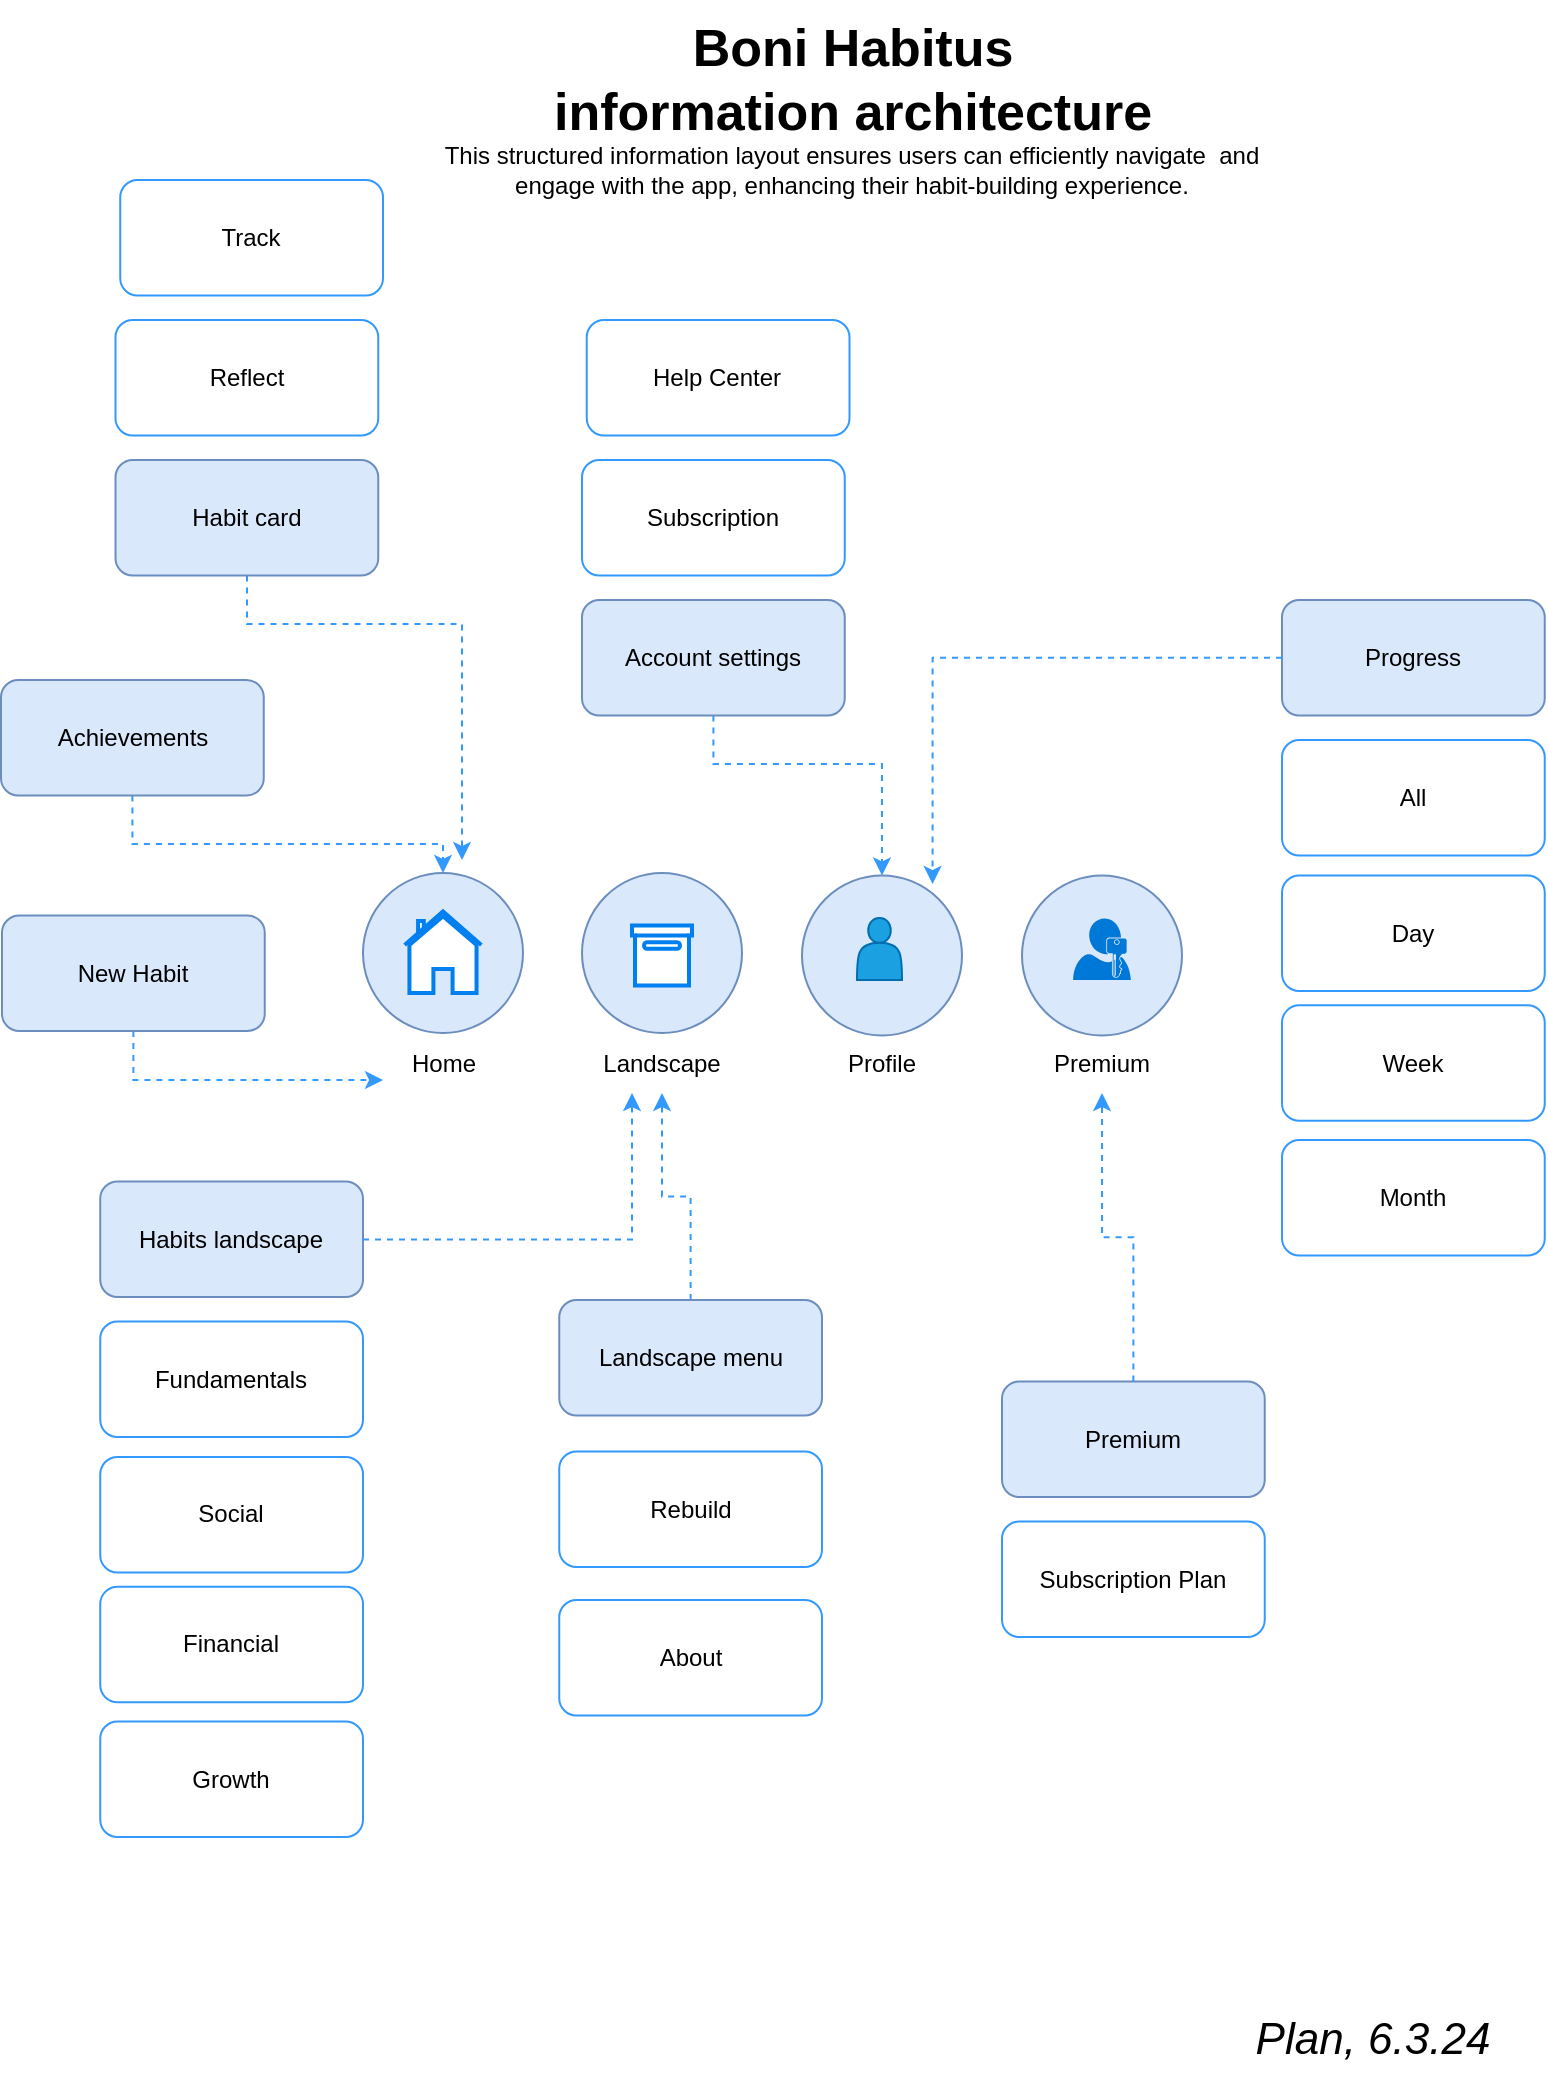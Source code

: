 <mxfile version="24.0.1" type="github">
  <diagram id="C5RBs43oDa-KdzZeNtuy" name="Page-1">
    <mxGraphModel dx="1904" dy="1035" grid="1" gridSize="10" guides="1" tooltips="1" connect="1" arrows="1" fold="1" page="1" pageScale="1" pageWidth="827" pageHeight="1169" math="0" shadow="0">
      <root>
        <mxCell id="WIyWlLk6GJQsqaUBKTNV-0" />
        <mxCell id="WIyWlLk6GJQsqaUBKTNV-1" parent="WIyWlLk6GJQsqaUBKTNV-0" />
        <mxCell id="1TVI4xtX2g-0AGL2v32P-37" value="&lt;font style=&quot;font-size: 26px;&quot;&gt;&lt;b&gt;&amp;nbsp;Boni Habitus&amp;nbsp;&lt;/b&gt;&lt;/font&gt;&lt;div&gt;&lt;font style=&quot;font-size: 26px;&quot;&gt;&lt;b style=&quot;border-color: var(--border-color);&quot;&gt;information&amp;nbsp;&lt;/b&gt;&lt;b&gt;architecture&lt;/b&gt;&lt;/font&gt;&lt;/div&gt;" style="text;html=1;align=center;verticalAlign=middle;resizable=0;points=[];autosize=1;strokeColor=none;fillColor=none;labelBackgroundColor=none;fontColor=#000000;" vertex="1" parent="WIyWlLk6GJQsqaUBKTNV-1">
          <mxGeometry x="285" y="20" width="320" height="80" as="geometry" />
        </mxCell>
        <mxCell id="1TVI4xtX2g-0AGL2v32P-38" value="&lt;font style=&quot;&quot; size=&quot;1&quot;&gt;&lt;i style=&quot;font-size: 22px;&quot;&gt;Plan, 6.3.24&lt;/i&gt;&lt;/font&gt;" style="text;html=1;align=center;verticalAlign=middle;resizable=0;points=[];autosize=1;strokeColor=none;fillColor=none;labelBackgroundColor=none;fontColor=#000000;" vertex="1" parent="WIyWlLk6GJQsqaUBKTNV-1">
          <mxGeometry x="635" y="1020" width="140" height="40" as="geometry" />
        </mxCell>
        <mxCell id="1TVI4xtX2g-0AGL2v32P-43" value="" style="ellipse;whiteSpace=wrap;html=1;aspect=fixed;fillColor=#dae8fc;strokeColor=#6c8ebf;" vertex="1" parent="WIyWlLk6GJQsqaUBKTNV-1">
          <mxGeometry x="200.5" y="456.5" width="80" height="80" as="geometry" />
        </mxCell>
        <mxCell id="1TVI4xtX2g-0AGL2v32P-44" value="Home" style="text;html=1;align=center;verticalAlign=middle;whiteSpace=wrap;rounded=0;" vertex="1" parent="WIyWlLk6GJQsqaUBKTNV-1">
          <mxGeometry x="210.5" y="536.5" width="60" height="30" as="geometry" />
        </mxCell>
        <mxCell id="1TVI4xtX2g-0AGL2v32P-45" value="This structured information layout ensures users can efficiently navigate&amp;nbsp; and engage with the app, enhancing their habit-building experience." style="text;html=1;align=center;verticalAlign=middle;whiteSpace=wrap;rounded=0;" vertex="1" parent="WIyWlLk6GJQsqaUBKTNV-1">
          <mxGeometry x="237" y="90" width="416" height="30" as="geometry" />
        </mxCell>
        <mxCell id="1TVI4xtX2g-0AGL2v32P-46" value="" style="ellipse;whiteSpace=wrap;html=1;aspect=fixed;fillColor=#dae8fc;strokeColor=#6c8ebf;" vertex="1" parent="WIyWlLk6GJQsqaUBKTNV-1">
          <mxGeometry x="310" y="456.5" width="80" height="80" as="geometry" />
        </mxCell>
        <mxCell id="1TVI4xtX2g-0AGL2v32P-48" value="" style="ellipse;whiteSpace=wrap;html=1;aspect=fixed;fillColor=#dae8fc;strokeColor=#6c8ebf;" vertex="1" parent="WIyWlLk6GJQsqaUBKTNV-1">
          <mxGeometry x="420" y="457.75" width="80" height="80" as="geometry" />
        </mxCell>
        <mxCell id="1TVI4xtX2g-0AGL2v32P-47" value="Landscape" style="text;html=1;align=center;verticalAlign=middle;whiteSpace=wrap;rounded=0;dashed=1;" vertex="1" parent="WIyWlLk6GJQsqaUBKTNV-1">
          <mxGeometry x="320" y="536.5" width="60" height="30" as="geometry" />
        </mxCell>
        <mxCell id="1TVI4xtX2g-0AGL2v32P-49" value="Profile" style="text;html=1;align=center;verticalAlign=middle;whiteSpace=wrap;rounded=0;" vertex="1" parent="WIyWlLk6GJQsqaUBKTNV-1">
          <mxGeometry x="430" y="536.5" width="60" height="30" as="geometry" />
        </mxCell>
        <mxCell id="1TVI4xtX2g-0AGL2v32P-16" value="" style="shape=actor;whiteSpace=wrap;html=1;strokeColor=#006EAF;fontColor=#ffffff;fillColor=#1ba1e2;" vertex="1" parent="WIyWlLk6GJQsqaUBKTNV-1">
          <mxGeometry x="447.5" y="479" width="22.5" height="31" as="geometry" />
        </mxCell>
        <mxCell id="1TVI4xtX2g-0AGL2v32P-50" value="" style="ellipse;whiteSpace=wrap;html=1;aspect=fixed;fillColor=#dae8fc;strokeColor=#6c8ebf;" vertex="1" parent="WIyWlLk6GJQsqaUBKTNV-1">
          <mxGeometry x="530" y="457.75" width="80" height="80" as="geometry" />
        </mxCell>
        <mxCell id="1TVI4xtX2g-0AGL2v32P-51" value="Premium" style="text;html=1;align=center;verticalAlign=middle;whiteSpace=wrap;rounded=0;" vertex="1" parent="WIyWlLk6GJQsqaUBKTNV-1">
          <mxGeometry x="540" y="536.5" width="60" height="30" as="geometry" />
        </mxCell>
        <mxCell id="1TVI4xtX2g-0AGL2v32P-54" value="" style="edgeStyle=orthogonalEdgeStyle;rounded=0;orthogonalLoop=1;jettySize=auto;html=1;dashed=1;strokeColor=#3399FF;" edge="1" parent="WIyWlLk6GJQsqaUBKTNV-1" source="1TVI4xtX2g-0AGL2v32P-53" target="1TVI4xtX2g-0AGL2v32P-44">
          <mxGeometry relative="1" as="geometry">
            <Array as="points">
              <mxPoint x="86" y="560" />
            </Array>
          </mxGeometry>
        </mxCell>
        <mxCell id="1TVI4xtX2g-0AGL2v32P-53" value="New Habit" style="rounded=1;whiteSpace=wrap;html=1;strokeColor=#6c8ebf;fillColor=#dae8fc;" vertex="1" parent="WIyWlLk6GJQsqaUBKTNV-1">
          <mxGeometry x="20" y="477.75" width="131.38" height="57.75" as="geometry" />
        </mxCell>
        <mxCell id="1TVI4xtX2g-0AGL2v32P-55" value="" style="edgeStyle=orthogonalEdgeStyle;rounded=0;orthogonalLoop=1;jettySize=auto;html=1;dashed=1;strokeColor=#3399FF;entryX=0.5;entryY=0;entryDx=0;entryDy=0;" edge="1" parent="WIyWlLk6GJQsqaUBKTNV-1" source="1TVI4xtX2g-0AGL2v32P-56" target="1TVI4xtX2g-0AGL2v32P-43">
          <mxGeometry relative="1" as="geometry">
            <mxPoint x="210.5" y="442.25" as="targetPoint" />
            <Array as="points">
              <mxPoint x="85" y="442" />
              <mxPoint x="241" y="442" />
            </Array>
          </mxGeometry>
        </mxCell>
        <mxCell id="1TVI4xtX2g-0AGL2v32P-56" value="Achievements" style="rounded=1;whiteSpace=wrap;html=1;strokeColor=#6c8ebf;fillColor=#dae8fc;" vertex="1" parent="WIyWlLk6GJQsqaUBKTNV-1">
          <mxGeometry x="19.5" y="360" width="131.38" height="57.75" as="geometry" />
        </mxCell>
        <mxCell id="1TVI4xtX2g-0AGL2v32P-57" value="" style="edgeStyle=orthogonalEdgeStyle;rounded=0;orthogonalLoop=1;jettySize=auto;html=1;dashed=1;strokeColor=#3399FF;" edge="1" parent="WIyWlLk6GJQsqaUBKTNV-1" source="1TVI4xtX2g-0AGL2v32P-58">
          <mxGeometry relative="1" as="geometry">
            <mxPoint x="250" y="450" as="targetPoint" />
            <Array as="points">
              <mxPoint x="143" y="332" />
              <mxPoint x="250" y="332" />
            </Array>
          </mxGeometry>
        </mxCell>
        <mxCell id="1TVI4xtX2g-0AGL2v32P-58" value="Habit card" style="rounded=1;whiteSpace=wrap;html=1;strokeColor=#6c8ebf;fillColor=#dae8fc;" vertex="1" parent="WIyWlLk6GJQsqaUBKTNV-1">
          <mxGeometry x="76.75" y="250" width="131.38" height="57.75" as="geometry" />
        </mxCell>
        <mxCell id="1TVI4xtX2g-0AGL2v32P-59" value="Reflect" style="rounded=1;whiteSpace=wrap;html=1;strokeColor=#3399FF;" vertex="1" parent="WIyWlLk6GJQsqaUBKTNV-1">
          <mxGeometry x="76.75" y="180" width="131.38" height="57.75" as="geometry" />
        </mxCell>
        <mxCell id="1TVI4xtX2g-0AGL2v32P-60" value="Track" style="rounded=1;whiteSpace=wrap;html=1;strokeColor=#3399FF;" vertex="1" parent="WIyWlLk6GJQsqaUBKTNV-1">
          <mxGeometry x="79.12" y="110" width="131.38" height="57.75" as="geometry" />
        </mxCell>
        <mxCell id="1TVI4xtX2g-0AGL2v32P-61" value="" style="edgeStyle=orthogonalEdgeStyle;rounded=0;orthogonalLoop=1;jettySize=auto;html=1;dashed=1;strokeColor=#3399FF;entryX=0.5;entryY=0;entryDx=0;entryDy=0;" edge="1" parent="WIyWlLk6GJQsqaUBKTNV-1" source="1TVI4xtX2g-0AGL2v32P-62" target="1TVI4xtX2g-0AGL2v32P-48">
          <mxGeometry relative="1" as="geometry">
            <mxPoint x="483" y="450" as="targetPoint" />
            <Array as="points">
              <mxPoint x="376" y="402" />
              <mxPoint x="460" y="402" />
            </Array>
          </mxGeometry>
        </mxCell>
        <mxCell id="1TVI4xtX2g-0AGL2v32P-62" value="Account settings" style="rounded=1;whiteSpace=wrap;html=1;strokeColor=#6c8ebf;fillColor=#dae8fc;" vertex="1" parent="WIyWlLk6GJQsqaUBKTNV-1">
          <mxGeometry x="310" y="320" width="131.38" height="57.75" as="geometry" />
        </mxCell>
        <mxCell id="1TVI4xtX2g-0AGL2v32P-63" value="Subscription" style="rounded=1;whiteSpace=wrap;html=1;strokeColor=#3399FF;" vertex="1" parent="WIyWlLk6GJQsqaUBKTNV-1">
          <mxGeometry x="310" y="250" width="131.38" height="57.75" as="geometry" />
        </mxCell>
        <mxCell id="1TVI4xtX2g-0AGL2v32P-64" value="Help Center" style="rounded=1;whiteSpace=wrap;html=1;strokeColor=#3399FF;" vertex="1" parent="WIyWlLk6GJQsqaUBKTNV-1">
          <mxGeometry x="312.37" y="180" width="131.38" height="57.75" as="geometry" />
        </mxCell>
        <mxCell id="1TVI4xtX2g-0AGL2v32P-68" value="Progress" style="rounded=1;whiteSpace=wrap;html=1;strokeColor=#6c8ebf;fillColor=#dae8fc;" vertex="1" parent="WIyWlLk6GJQsqaUBKTNV-1">
          <mxGeometry x="660" y="320" width="131.38" height="57.75" as="geometry" />
        </mxCell>
        <mxCell id="1TVI4xtX2g-0AGL2v32P-69" value="All" style="rounded=1;whiteSpace=wrap;html=1;strokeColor=#3399FF;" vertex="1" parent="WIyWlLk6GJQsqaUBKTNV-1">
          <mxGeometry x="660" y="390" width="131.38" height="57.75" as="geometry" />
        </mxCell>
        <mxCell id="1TVI4xtX2g-0AGL2v32P-70" value="Week" style="rounded=1;whiteSpace=wrap;html=1;strokeColor=#3399FF;" vertex="1" parent="WIyWlLk6GJQsqaUBKTNV-1">
          <mxGeometry x="660" y="522.63" width="131.38" height="57.75" as="geometry" />
        </mxCell>
        <mxCell id="1TVI4xtX2g-0AGL2v32P-73" value="" style="html=1;verticalLabelPosition=bottom;align=center;labelBackgroundColor=#ffffff;verticalAlign=top;strokeWidth=2;strokeColor=#0080F0;shadow=0;dashed=0;shape=mxgraph.ios7.icons.box;" vertex="1" parent="WIyWlLk6GJQsqaUBKTNV-1">
          <mxGeometry x="335" y="482.75" width="30" height="30" as="geometry" />
        </mxCell>
        <mxCell id="1TVI4xtX2g-0AGL2v32P-75" value="" style="sketch=0;aspect=fixed;pointerEvents=1;shadow=0;dashed=0;html=1;strokeColor=none;labelPosition=center;verticalLabelPosition=bottom;verticalAlign=top;align=center;shape=mxgraph.mscae.enterprise.user_permissions;fillColor=#0078D7;" vertex="1" parent="WIyWlLk6GJQsqaUBKTNV-1">
          <mxGeometry x="555.55" y="479.25" width="28.9" height="30.75" as="geometry" />
        </mxCell>
        <mxCell id="1TVI4xtX2g-0AGL2v32P-79" value="" style="html=1;verticalLabelPosition=bottom;align=center;labelBackgroundColor=#ffffff;verticalAlign=top;strokeWidth=2;strokeColor=#0080F0;shadow=0;dashed=0;shape=mxgraph.ios7.icons.home;" vertex="1" parent="WIyWlLk6GJQsqaUBKTNV-1">
          <mxGeometry x="221.32" y="475.75" width="38.35" height="40.75" as="geometry" />
        </mxCell>
        <mxCell id="1TVI4xtX2g-0AGL2v32P-81" style="edgeStyle=orthogonalEdgeStyle;rounded=0;orthogonalLoop=1;jettySize=auto;html=1;entryX=0.816;entryY=0.053;entryDx=0;entryDy=0;entryPerimeter=0;dashed=1;strokeColor=#3399FF;" edge="1" parent="WIyWlLk6GJQsqaUBKTNV-1" source="1TVI4xtX2g-0AGL2v32P-68" target="1TVI4xtX2g-0AGL2v32P-48">
          <mxGeometry relative="1" as="geometry" />
        </mxCell>
        <mxCell id="1TVI4xtX2g-0AGL2v32P-82" value="Day" style="rounded=1;whiteSpace=wrap;html=1;strokeColor=#3399FF;" vertex="1" parent="WIyWlLk6GJQsqaUBKTNV-1">
          <mxGeometry x="660" y="457.75" width="131.38" height="57.75" as="geometry" />
        </mxCell>
        <mxCell id="1TVI4xtX2g-0AGL2v32P-83" value="Month" style="rounded=1;whiteSpace=wrap;html=1;strokeColor=#3399FF;" vertex="1" parent="WIyWlLk6GJQsqaUBKTNV-1">
          <mxGeometry x="660" y="590" width="131.38" height="57.75" as="geometry" />
        </mxCell>
        <mxCell id="1TVI4xtX2g-0AGL2v32P-84" value="Premium" style="rounded=1;whiteSpace=wrap;html=1;strokeColor=#6c8ebf;fillColor=#dae8fc;" vertex="1" parent="WIyWlLk6GJQsqaUBKTNV-1">
          <mxGeometry x="520" y="710.75" width="131.38" height="57.75" as="geometry" />
        </mxCell>
        <mxCell id="1TVI4xtX2g-0AGL2v32P-85" value="Subscription Plan" style="rounded=1;whiteSpace=wrap;html=1;strokeColor=#3399FF;" vertex="1" parent="WIyWlLk6GJQsqaUBKTNV-1">
          <mxGeometry x="520" y="780.75" width="131.38" height="57.75" as="geometry" />
        </mxCell>
        <mxCell id="1TVI4xtX2g-0AGL2v32P-86" style="edgeStyle=orthogonalEdgeStyle;rounded=0;orthogonalLoop=1;jettySize=auto;html=1;dashed=1;strokeColor=#3399FF;entryX=0.5;entryY=1;entryDx=0;entryDy=0;" edge="1" parent="WIyWlLk6GJQsqaUBKTNV-1" source="1TVI4xtX2g-0AGL2v32P-84" target="1TVI4xtX2g-0AGL2v32P-51">
          <mxGeometry relative="1" as="geometry">
            <mxPoint x="570" y="580" as="targetPoint" />
          </mxGeometry>
        </mxCell>
        <mxCell id="1TVI4xtX2g-0AGL2v32P-91" value="" style="edgeStyle=orthogonalEdgeStyle;rounded=0;orthogonalLoop=1;jettySize=auto;html=1;strokeColor=#3399FF;dashed=1;" edge="1" parent="WIyWlLk6GJQsqaUBKTNV-1" source="1TVI4xtX2g-0AGL2v32P-88" target="1TVI4xtX2g-0AGL2v32P-47">
          <mxGeometry relative="1" as="geometry" />
        </mxCell>
        <mxCell id="1TVI4xtX2g-0AGL2v32P-88" value="Landscape menu" style="rounded=1;whiteSpace=wrap;html=1;strokeColor=#6c8ebf;fillColor=#dae8fc;" vertex="1" parent="WIyWlLk6GJQsqaUBKTNV-1">
          <mxGeometry x="298.62" y="670" width="131.38" height="57.75" as="geometry" />
        </mxCell>
        <mxCell id="1TVI4xtX2g-0AGL2v32P-89" value="About" style="rounded=1;whiteSpace=wrap;html=1;strokeColor=#3399FF;" vertex="1" parent="WIyWlLk6GJQsqaUBKTNV-1">
          <mxGeometry x="298.62" y="820" width="131.38" height="57.75" as="geometry" />
        </mxCell>
        <mxCell id="1TVI4xtX2g-0AGL2v32P-90" value="Rebuild" style="rounded=1;whiteSpace=wrap;html=1;strokeColor=#3399FF;" vertex="1" parent="WIyWlLk6GJQsqaUBKTNV-1">
          <mxGeometry x="298.62" y="745.75" width="131.38" height="57.75" as="geometry" />
        </mxCell>
        <mxCell id="1TVI4xtX2g-0AGL2v32P-92" value="Habits landscape" style="rounded=1;whiteSpace=wrap;html=1;strokeColor=#6c8ebf;fillColor=#dae8fc;" vertex="1" parent="WIyWlLk6GJQsqaUBKTNV-1">
          <mxGeometry x="69.12" y="610.75" width="131.38" height="57.75" as="geometry" />
        </mxCell>
        <mxCell id="1TVI4xtX2g-0AGL2v32P-93" value="Fundamentals" style="rounded=1;whiteSpace=wrap;html=1;strokeColor=#3399FF;" vertex="1" parent="WIyWlLk6GJQsqaUBKTNV-1">
          <mxGeometry x="69.12" y="680.75" width="131.38" height="57.75" as="geometry" />
        </mxCell>
        <mxCell id="1TVI4xtX2g-0AGL2v32P-94" value="Financial" style="rounded=1;whiteSpace=wrap;html=1;strokeColor=#3399FF;" vertex="1" parent="WIyWlLk6GJQsqaUBKTNV-1">
          <mxGeometry x="69.12" y="813.38" width="131.38" height="57.75" as="geometry" />
        </mxCell>
        <mxCell id="1TVI4xtX2g-0AGL2v32P-95" style="edgeStyle=orthogonalEdgeStyle;rounded=0;orthogonalLoop=1;jettySize=auto;html=1;entryX=0.25;entryY=1;entryDx=0;entryDy=0;dashed=1;strokeColor=#3399FF;" edge="1" parent="WIyWlLk6GJQsqaUBKTNV-1" source="1TVI4xtX2g-0AGL2v32P-92" target="1TVI4xtX2g-0AGL2v32P-47">
          <mxGeometry relative="1" as="geometry">
            <mxPoint x="-105.88" y="752.75" as="targetPoint" />
          </mxGeometry>
        </mxCell>
        <mxCell id="1TVI4xtX2g-0AGL2v32P-96" value="Social" style="rounded=1;whiteSpace=wrap;html=1;strokeColor=#3399FF;" vertex="1" parent="WIyWlLk6GJQsqaUBKTNV-1">
          <mxGeometry x="69.12" y="748.5" width="131.38" height="57.75" as="geometry" />
        </mxCell>
        <mxCell id="1TVI4xtX2g-0AGL2v32P-97" value="Growth" style="rounded=1;whiteSpace=wrap;html=1;strokeColor=#3399FF;" vertex="1" parent="WIyWlLk6GJQsqaUBKTNV-1">
          <mxGeometry x="69.12" y="880.75" width="131.38" height="57.75" as="geometry" />
        </mxCell>
      </root>
    </mxGraphModel>
  </diagram>
</mxfile>
